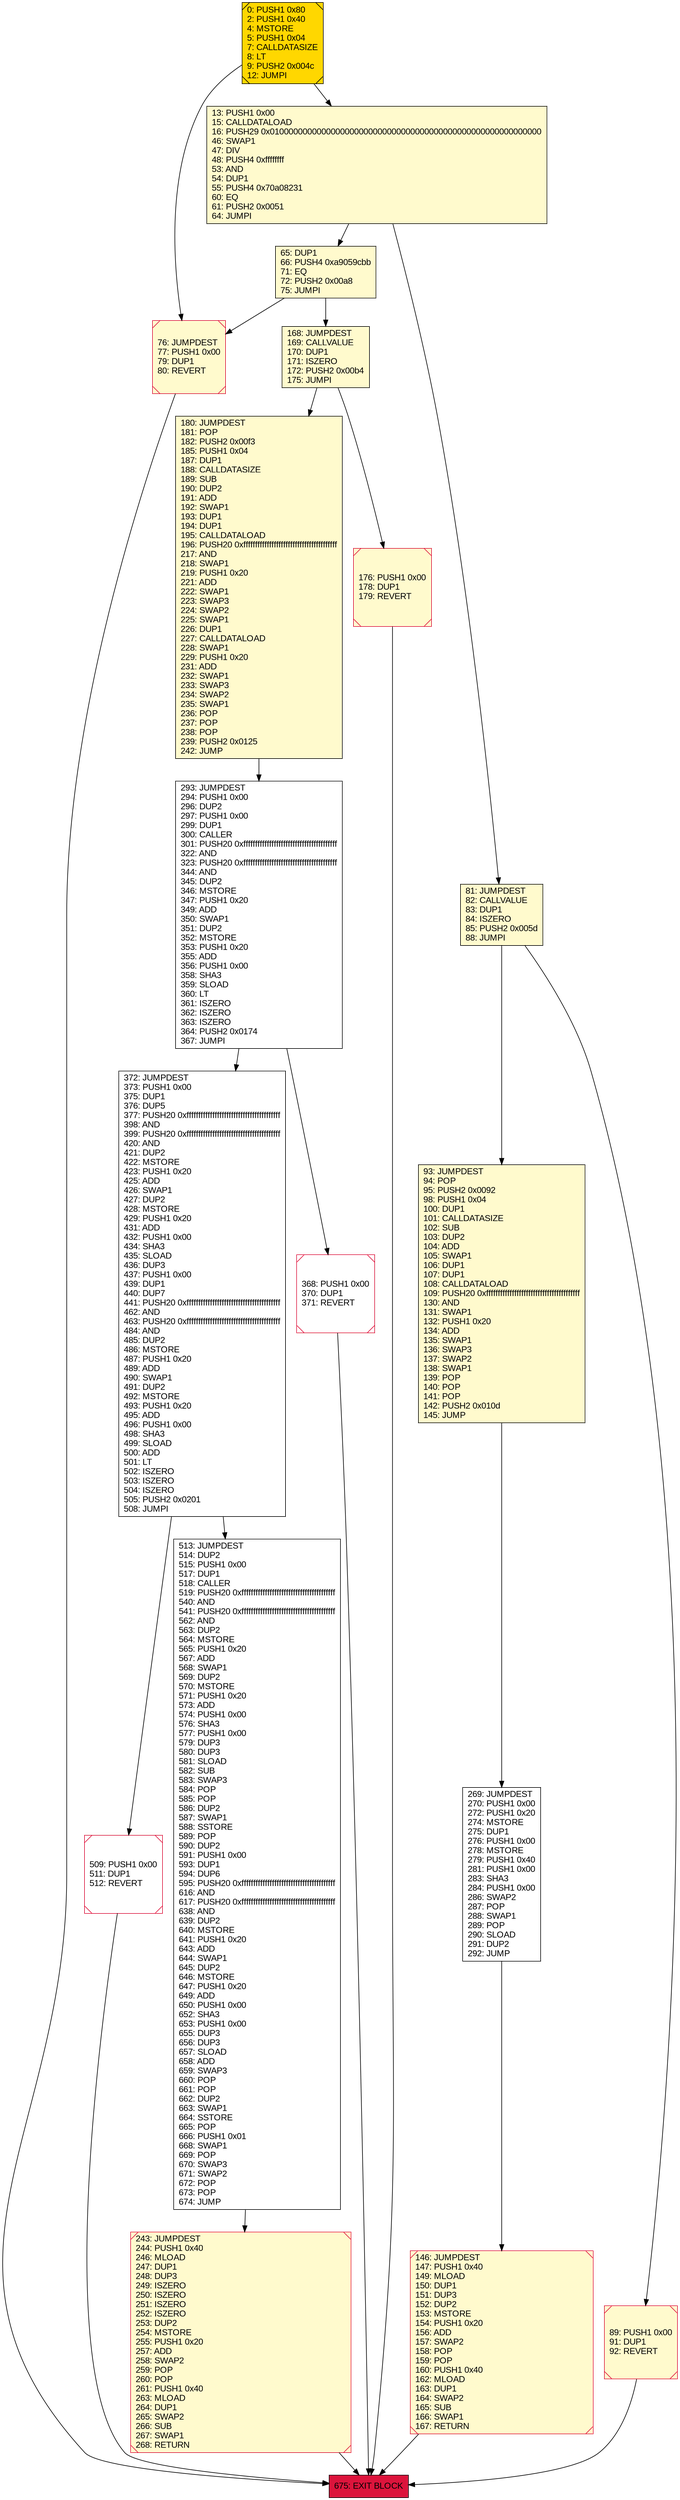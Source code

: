 digraph G {
bgcolor=transparent rankdir=UD;
node [shape=box style=filled color=black fillcolor=white fontname=arial fontcolor=black];
146 [label="146: JUMPDEST\l147: PUSH1 0x40\l149: MLOAD\l150: DUP1\l151: DUP3\l152: DUP2\l153: MSTORE\l154: PUSH1 0x20\l156: ADD\l157: SWAP2\l158: POP\l159: POP\l160: PUSH1 0x40\l162: MLOAD\l163: DUP1\l164: SWAP2\l165: SUB\l166: SWAP1\l167: RETURN\l" fillcolor=lemonchiffon shape=Msquare color=crimson ];
293 [label="293: JUMPDEST\l294: PUSH1 0x00\l296: DUP2\l297: PUSH1 0x00\l299: DUP1\l300: CALLER\l301: PUSH20 0xffffffffffffffffffffffffffffffffffffffff\l322: AND\l323: PUSH20 0xffffffffffffffffffffffffffffffffffffffff\l344: AND\l345: DUP2\l346: MSTORE\l347: PUSH1 0x20\l349: ADD\l350: SWAP1\l351: DUP2\l352: MSTORE\l353: PUSH1 0x20\l355: ADD\l356: PUSH1 0x00\l358: SHA3\l359: SLOAD\l360: LT\l361: ISZERO\l362: ISZERO\l363: ISZERO\l364: PUSH2 0x0174\l367: JUMPI\l" ];
675 [label="675: EXIT BLOCK\l" fillcolor=crimson ];
93 [label="93: JUMPDEST\l94: POP\l95: PUSH2 0x0092\l98: PUSH1 0x04\l100: DUP1\l101: CALLDATASIZE\l102: SUB\l103: DUP2\l104: ADD\l105: SWAP1\l106: DUP1\l107: DUP1\l108: CALLDATALOAD\l109: PUSH20 0xffffffffffffffffffffffffffffffffffffffff\l130: AND\l131: SWAP1\l132: PUSH1 0x20\l134: ADD\l135: SWAP1\l136: SWAP3\l137: SWAP2\l138: SWAP1\l139: POP\l140: POP\l141: POP\l142: PUSH2 0x010d\l145: JUMP\l" fillcolor=lemonchiffon ];
0 [label="0: PUSH1 0x80\l2: PUSH1 0x40\l4: MSTORE\l5: PUSH1 0x04\l7: CALLDATASIZE\l8: LT\l9: PUSH2 0x004c\l12: JUMPI\l" fillcolor=lemonchiffon shape=Msquare fillcolor=gold ];
76 [label="76: JUMPDEST\l77: PUSH1 0x00\l79: DUP1\l80: REVERT\l" fillcolor=lemonchiffon shape=Msquare color=crimson ];
513 [label="513: JUMPDEST\l514: DUP2\l515: PUSH1 0x00\l517: DUP1\l518: CALLER\l519: PUSH20 0xffffffffffffffffffffffffffffffffffffffff\l540: AND\l541: PUSH20 0xffffffffffffffffffffffffffffffffffffffff\l562: AND\l563: DUP2\l564: MSTORE\l565: PUSH1 0x20\l567: ADD\l568: SWAP1\l569: DUP2\l570: MSTORE\l571: PUSH1 0x20\l573: ADD\l574: PUSH1 0x00\l576: SHA3\l577: PUSH1 0x00\l579: DUP3\l580: DUP3\l581: SLOAD\l582: SUB\l583: SWAP3\l584: POP\l585: POP\l586: DUP2\l587: SWAP1\l588: SSTORE\l589: POP\l590: DUP2\l591: PUSH1 0x00\l593: DUP1\l594: DUP6\l595: PUSH20 0xffffffffffffffffffffffffffffffffffffffff\l616: AND\l617: PUSH20 0xffffffffffffffffffffffffffffffffffffffff\l638: AND\l639: DUP2\l640: MSTORE\l641: PUSH1 0x20\l643: ADD\l644: SWAP1\l645: DUP2\l646: MSTORE\l647: PUSH1 0x20\l649: ADD\l650: PUSH1 0x00\l652: SHA3\l653: PUSH1 0x00\l655: DUP3\l656: DUP3\l657: SLOAD\l658: ADD\l659: SWAP3\l660: POP\l661: POP\l662: DUP2\l663: SWAP1\l664: SSTORE\l665: POP\l666: PUSH1 0x01\l668: SWAP1\l669: POP\l670: SWAP3\l671: SWAP2\l672: POP\l673: POP\l674: JUMP\l" ];
81 [label="81: JUMPDEST\l82: CALLVALUE\l83: DUP1\l84: ISZERO\l85: PUSH2 0x005d\l88: JUMPI\l" fillcolor=lemonchiffon ];
65 [label="65: DUP1\l66: PUSH4 0xa9059cbb\l71: EQ\l72: PUSH2 0x00a8\l75: JUMPI\l" fillcolor=lemonchiffon ];
243 [label="243: JUMPDEST\l244: PUSH1 0x40\l246: MLOAD\l247: DUP1\l248: DUP3\l249: ISZERO\l250: ISZERO\l251: ISZERO\l252: ISZERO\l253: DUP2\l254: MSTORE\l255: PUSH1 0x20\l257: ADD\l258: SWAP2\l259: POP\l260: POP\l261: PUSH1 0x40\l263: MLOAD\l264: DUP1\l265: SWAP2\l266: SUB\l267: SWAP1\l268: RETURN\l" fillcolor=lemonchiffon shape=Msquare color=crimson ];
168 [label="168: JUMPDEST\l169: CALLVALUE\l170: DUP1\l171: ISZERO\l172: PUSH2 0x00b4\l175: JUMPI\l" fillcolor=lemonchiffon ];
176 [label="176: PUSH1 0x00\l178: DUP1\l179: REVERT\l" fillcolor=lemonchiffon shape=Msquare color=crimson ];
368 [label="368: PUSH1 0x00\l370: DUP1\l371: REVERT\l" shape=Msquare color=crimson ];
13 [label="13: PUSH1 0x00\l15: CALLDATALOAD\l16: PUSH29 0x0100000000000000000000000000000000000000000000000000000000\l46: SWAP1\l47: DIV\l48: PUSH4 0xffffffff\l53: AND\l54: DUP1\l55: PUSH4 0x70a08231\l60: EQ\l61: PUSH2 0x0051\l64: JUMPI\l" fillcolor=lemonchiffon ];
269 [label="269: JUMPDEST\l270: PUSH1 0x00\l272: PUSH1 0x20\l274: MSTORE\l275: DUP1\l276: PUSH1 0x00\l278: MSTORE\l279: PUSH1 0x40\l281: PUSH1 0x00\l283: SHA3\l284: PUSH1 0x00\l286: SWAP2\l287: POP\l288: SWAP1\l289: POP\l290: SLOAD\l291: DUP2\l292: JUMP\l" ];
89 [label="89: PUSH1 0x00\l91: DUP1\l92: REVERT\l" fillcolor=lemonchiffon shape=Msquare color=crimson ];
180 [label="180: JUMPDEST\l181: POP\l182: PUSH2 0x00f3\l185: PUSH1 0x04\l187: DUP1\l188: CALLDATASIZE\l189: SUB\l190: DUP2\l191: ADD\l192: SWAP1\l193: DUP1\l194: DUP1\l195: CALLDATALOAD\l196: PUSH20 0xffffffffffffffffffffffffffffffffffffffff\l217: AND\l218: SWAP1\l219: PUSH1 0x20\l221: ADD\l222: SWAP1\l223: SWAP3\l224: SWAP2\l225: SWAP1\l226: DUP1\l227: CALLDATALOAD\l228: SWAP1\l229: PUSH1 0x20\l231: ADD\l232: SWAP1\l233: SWAP3\l234: SWAP2\l235: SWAP1\l236: POP\l237: POP\l238: POP\l239: PUSH2 0x0125\l242: JUMP\l" fillcolor=lemonchiffon ];
372 [label="372: JUMPDEST\l373: PUSH1 0x00\l375: DUP1\l376: DUP5\l377: PUSH20 0xffffffffffffffffffffffffffffffffffffffff\l398: AND\l399: PUSH20 0xffffffffffffffffffffffffffffffffffffffff\l420: AND\l421: DUP2\l422: MSTORE\l423: PUSH1 0x20\l425: ADD\l426: SWAP1\l427: DUP2\l428: MSTORE\l429: PUSH1 0x20\l431: ADD\l432: PUSH1 0x00\l434: SHA3\l435: SLOAD\l436: DUP3\l437: PUSH1 0x00\l439: DUP1\l440: DUP7\l441: PUSH20 0xffffffffffffffffffffffffffffffffffffffff\l462: AND\l463: PUSH20 0xffffffffffffffffffffffffffffffffffffffff\l484: AND\l485: DUP2\l486: MSTORE\l487: PUSH1 0x20\l489: ADD\l490: SWAP1\l491: DUP2\l492: MSTORE\l493: PUSH1 0x20\l495: ADD\l496: PUSH1 0x00\l498: SHA3\l499: SLOAD\l500: ADD\l501: LT\l502: ISZERO\l503: ISZERO\l504: ISZERO\l505: PUSH2 0x0201\l508: JUMPI\l" ];
509 [label="509: PUSH1 0x00\l511: DUP1\l512: REVERT\l" shape=Msquare color=crimson ];
168 -> 176;
146 -> 675;
65 -> 76;
81 -> 93;
293 -> 368;
372 -> 513;
93 -> 269;
89 -> 675;
0 -> 13;
65 -> 168;
0 -> 76;
513 -> 243;
372 -> 509;
76 -> 675;
168 -> 180;
243 -> 675;
176 -> 675;
368 -> 675;
81 -> 89;
269 -> 146;
13 -> 65;
293 -> 372;
180 -> 293;
13 -> 81;
509 -> 675;
}